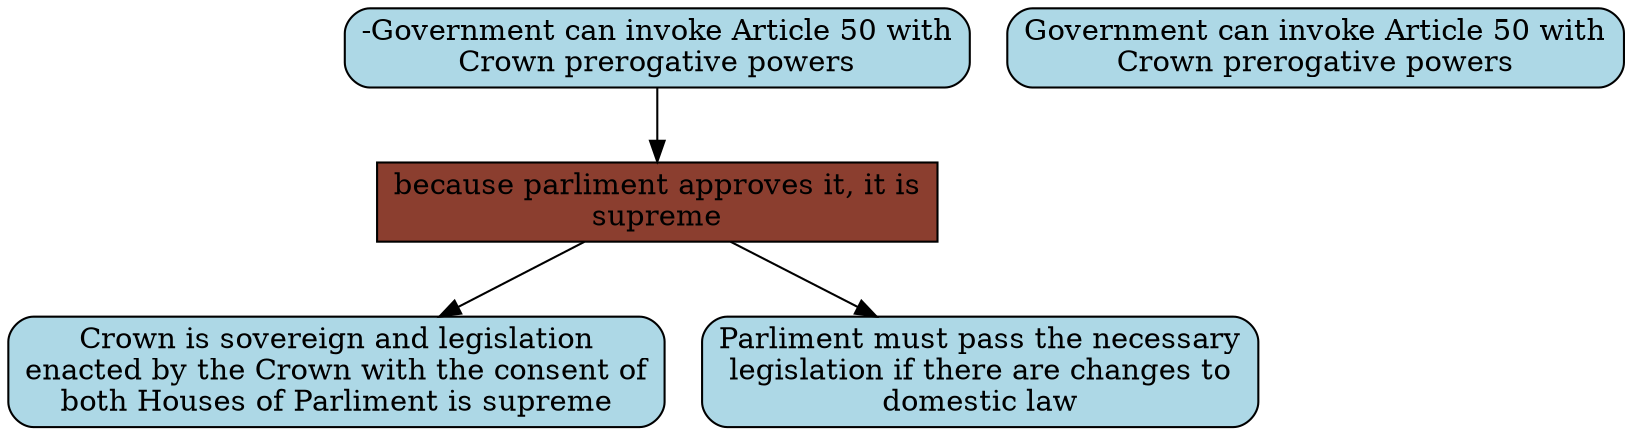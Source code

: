 digraph G{ 
"because parliment approves it, it is\nsupreme" [color="black", fillcolor="coral4",fixedsize=false, shape=box, style="filled"]; 
"-Government can invoke Article 50 with\nCrown prerogative powers" [color="black", fillcolor="lightblue", fixedsize=false,  shape="box", style="rounded,filled"]; 
"Government can invoke Article 50 with\nCrown prerogative powers" [color="black", fillcolor="lightblue", fixedsize=false,  shape="box", style="rounded,filled"]; 
"Crown is sovereign and legislation\nenacted by the Crown with the consent of\nboth Houses of Parliment is supreme" [color="black", fillcolor="lightblue", fixedsize=false,  shape="box", style="rounded,filled"]; 
"Parliment must pass the necessary\nlegislation if there are changes to\ndomestic law" [color="black", fillcolor="lightblue", fixedsize=false,  shape="box", style="rounded,filled"]; 
"-Government can invoke Article 50 with\nCrown prerogative powers" -> "because parliment approves it, it is\nsupreme" ; 
"because parliment approves it, it is\nsupreme" -> "Crown is sovereign and legislation\nenacted by the Crown with the consent of\nboth Houses of Parliment is supreme" ; 
"because parliment approves it, it is\nsupreme" -> "Parliment must pass the necessary\nlegislation if there are changes to\ndomestic law" ; 
}
